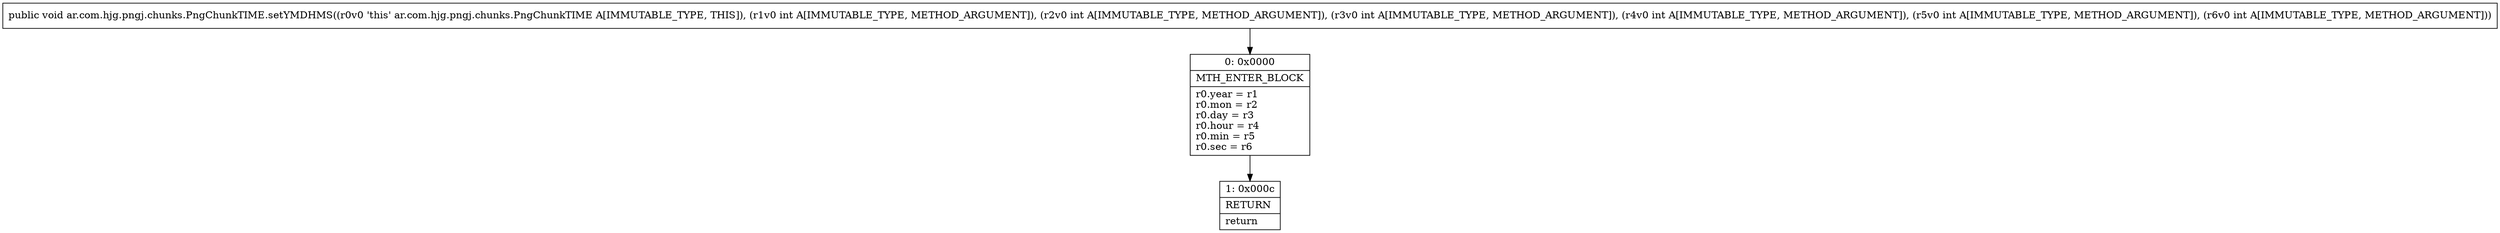 digraph "CFG forar.com.hjg.pngj.chunks.PngChunkTIME.setYMDHMS(IIIIII)V" {
Node_0 [shape=record,label="{0\:\ 0x0000|MTH_ENTER_BLOCK\l|r0.year = r1\lr0.mon = r2\lr0.day = r3\lr0.hour = r4\lr0.min = r5\lr0.sec = r6\l}"];
Node_1 [shape=record,label="{1\:\ 0x000c|RETURN\l|return\l}"];
MethodNode[shape=record,label="{public void ar.com.hjg.pngj.chunks.PngChunkTIME.setYMDHMS((r0v0 'this' ar.com.hjg.pngj.chunks.PngChunkTIME A[IMMUTABLE_TYPE, THIS]), (r1v0 int A[IMMUTABLE_TYPE, METHOD_ARGUMENT]), (r2v0 int A[IMMUTABLE_TYPE, METHOD_ARGUMENT]), (r3v0 int A[IMMUTABLE_TYPE, METHOD_ARGUMENT]), (r4v0 int A[IMMUTABLE_TYPE, METHOD_ARGUMENT]), (r5v0 int A[IMMUTABLE_TYPE, METHOD_ARGUMENT]), (r6v0 int A[IMMUTABLE_TYPE, METHOD_ARGUMENT])) }"];
MethodNode -> Node_0;
Node_0 -> Node_1;
}

